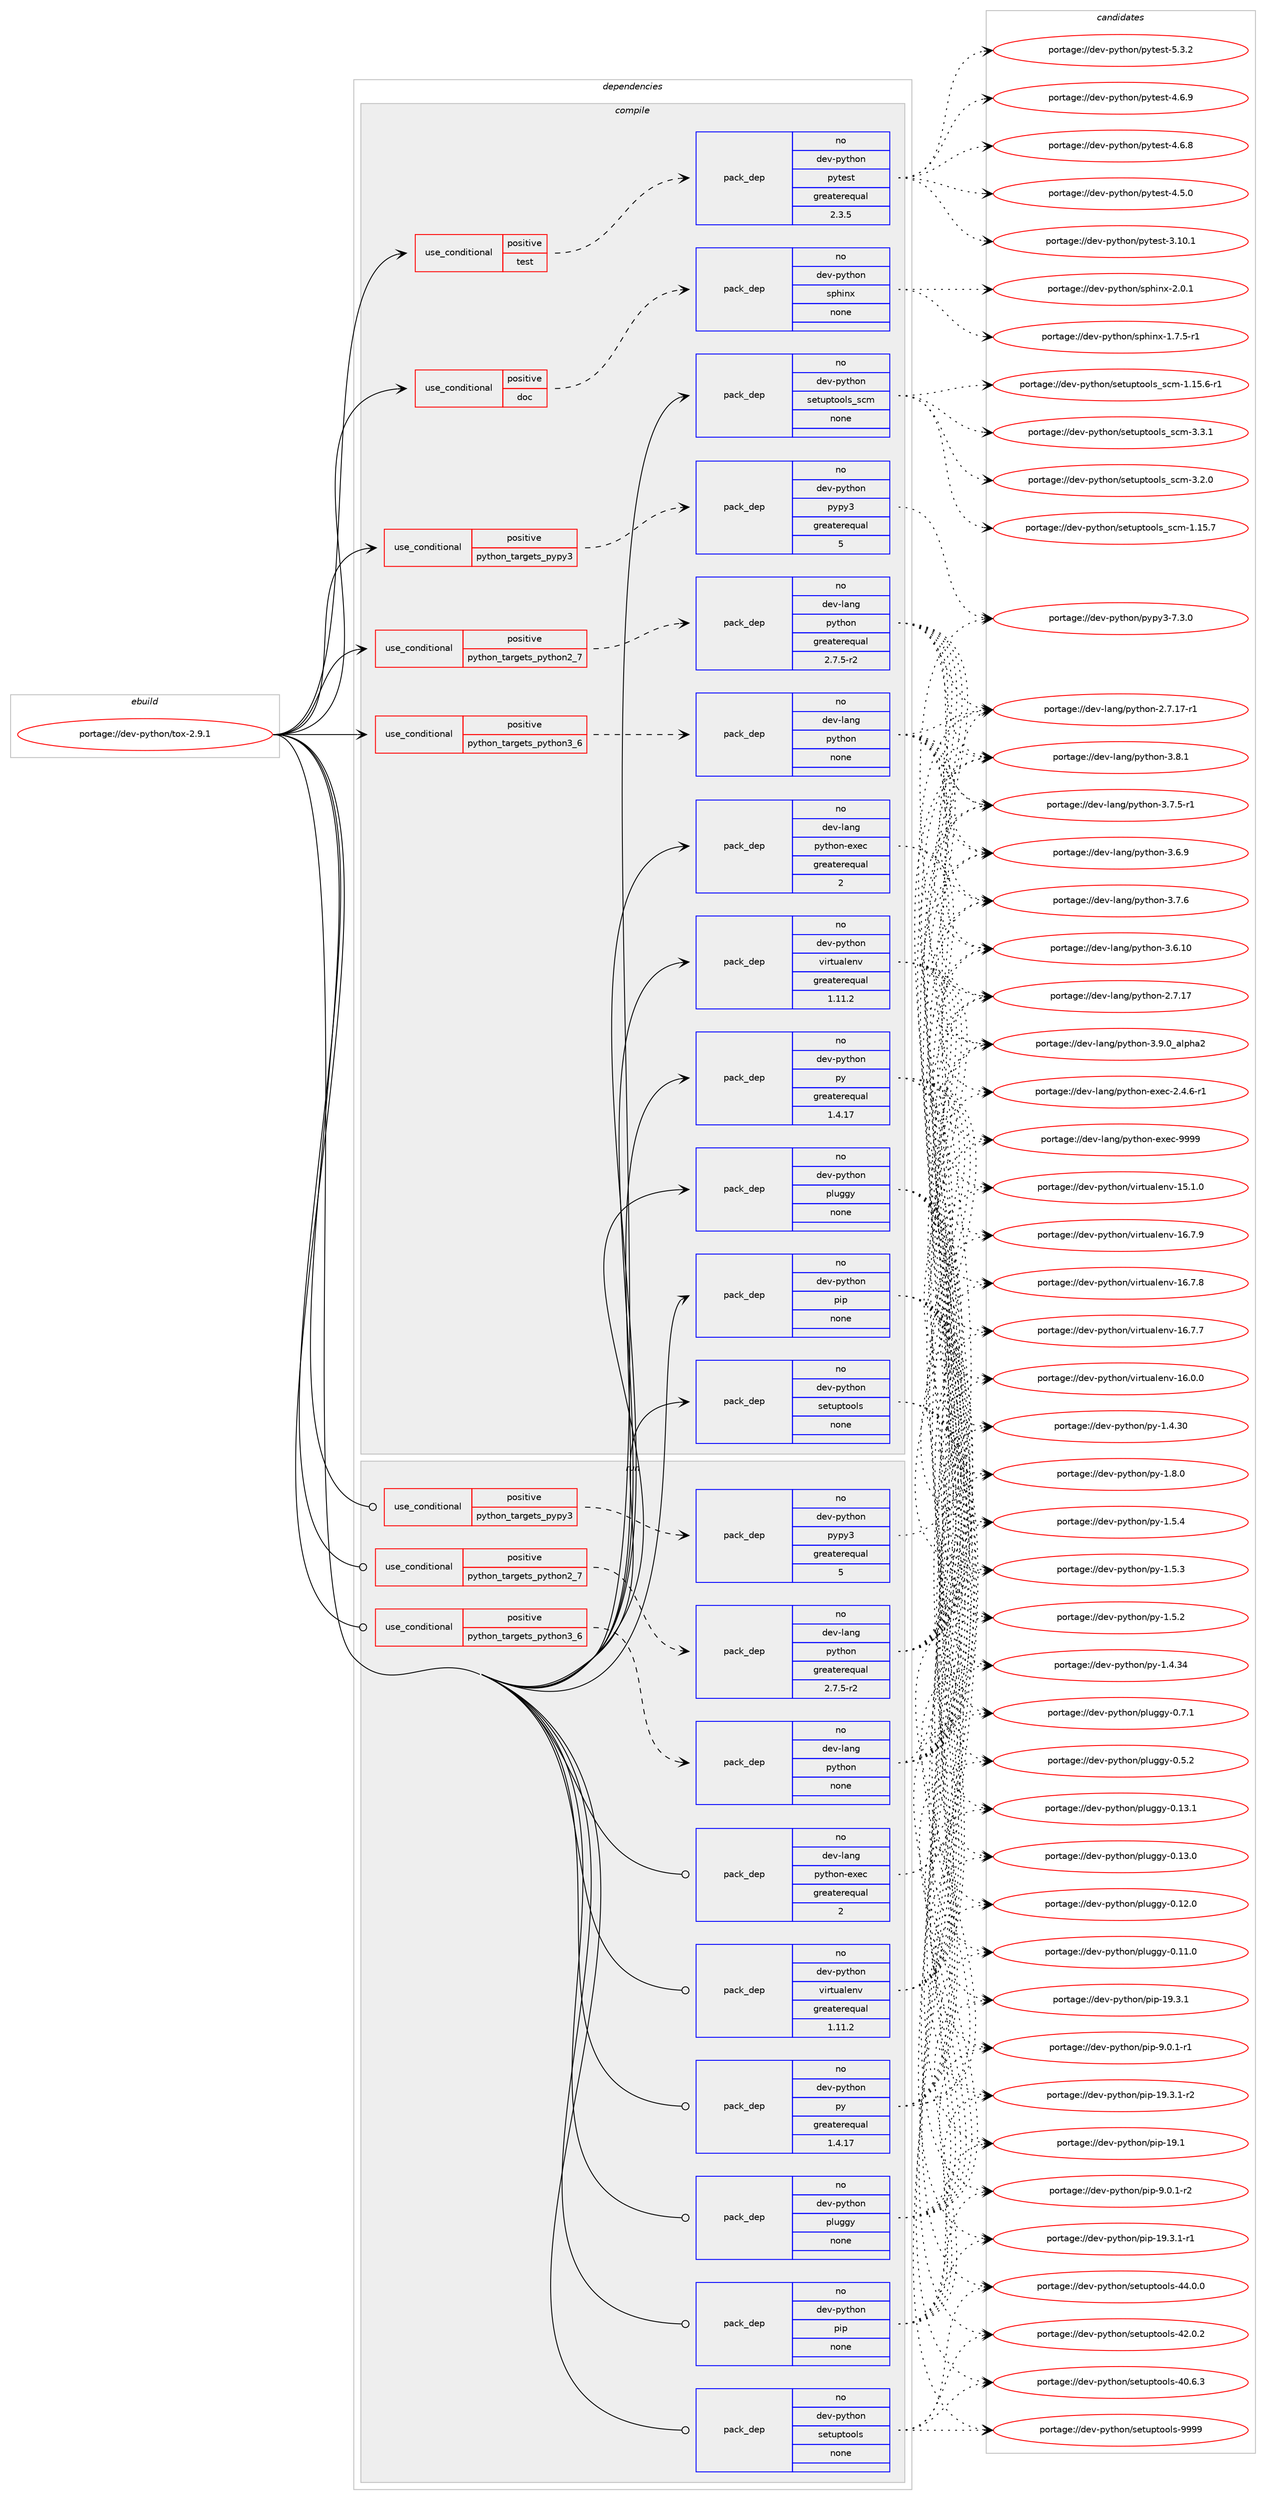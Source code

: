 digraph prolog {

# *************
# Graph options
# *************

newrank=true;
concentrate=true;
compound=true;
graph [rankdir=LR,fontname=Helvetica,fontsize=10,ranksep=1.5];#, ranksep=2.5, nodesep=0.2];
edge  [arrowhead=vee];
node  [fontname=Helvetica,fontsize=10];

# **********
# The ebuild
# **********

subgraph cluster_leftcol {
color=gray;
label=<<i>ebuild</i>>;
id [label="portage://dev-python/tox-2.9.1", color=red, width=4, href="../dev-python/tox-2.9.1.svg"];
}

# ****************
# The dependencies
# ****************

subgraph cluster_midcol {
color=gray;
label=<<i>dependencies</i>>;
subgraph cluster_compile {
fillcolor="#eeeeee";
style=filled;
label=<<i>compile</i>>;
subgraph cond104640 {
dependency421555 [label=<<TABLE BORDER="0" CELLBORDER="1" CELLSPACING="0" CELLPADDING="4"><TR><TD ROWSPAN="3" CELLPADDING="10">use_conditional</TD></TR><TR><TD>positive</TD></TR><TR><TD>doc</TD></TR></TABLE>>, shape=none, color=red];
subgraph pack312018 {
dependency421556 [label=<<TABLE BORDER="0" CELLBORDER="1" CELLSPACING="0" CELLPADDING="4" WIDTH="220"><TR><TD ROWSPAN="6" CELLPADDING="30">pack_dep</TD></TR><TR><TD WIDTH="110">no</TD></TR><TR><TD>dev-python</TD></TR><TR><TD>sphinx</TD></TR><TR><TD>none</TD></TR><TR><TD></TD></TR></TABLE>>, shape=none, color=blue];
}
dependency421555:e -> dependency421556:w [weight=20,style="dashed",arrowhead="vee"];
}
id:e -> dependency421555:w [weight=20,style="solid",arrowhead="vee"];
subgraph cond104641 {
dependency421557 [label=<<TABLE BORDER="0" CELLBORDER="1" CELLSPACING="0" CELLPADDING="4"><TR><TD ROWSPAN="3" CELLPADDING="10">use_conditional</TD></TR><TR><TD>positive</TD></TR><TR><TD>python_targets_pypy3</TD></TR></TABLE>>, shape=none, color=red];
subgraph pack312019 {
dependency421558 [label=<<TABLE BORDER="0" CELLBORDER="1" CELLSPACING="0" CELLPADDING="4" WIDTH="220"><TR><TD ROWSPAN="6" CELLPADDING="30">pack_dep</TD></TR><TR><TD WIDTH="110">no</TD></TR><TR><TD>dev-python</TD></TR><TR><TD>pypy3</TD></TR><TR><TD>greaterequal</TD></TR><TR><TD>5</TD></TR></TABLE>>, shape=none, color=blue];
}
dependency421557:e -> dependency421558:w [weight=20,style="dashed",arrowhead="vee"];
}
id:e -> dependency421557:w [weight=20,style="solid",arrowhead="vee"];
subgraph cond104642 {
dependency421559 [label=<<TABLE BORDER="0" CELLBORDER="1" CELLSPACING="0" CELLPADDING="4"><TR><TD ROWSPAN="3" CELLPADDING="10">use_conditional</TD></TR><TR><TD>positive</TD></TR><TR><TD>python_targets_python2_7</TD></TR></TABLE>>, shape=none, color=red];
subgraph pack312020 {
dependency421560 [label=<<TABLE BORDER="0" CELLBORDER="1" CELLSPACING="0" CELLPADDING="4" WIDTH="220"><TR><TD ROWSPAN="6" CELLPADDING="30">pack_dep</TD></TR><TR><TD WIDTH="110">no</TD></TR><TR><TD>dev-lang</TD></TR><TR><TD>python</TD></TR><TR><TD>greaterequal</TD></TR><TR><TD>2.7.5-r2</TD></TR></TABLE>>, shape=none, color=blue];
}
dependency421559:e -> dependency421560:w [weight=20,style="dashed",arrowhead="vee"];
}
id:e -> dependency421559:w [weight=20,style="solid",arrowhead="vee"];
subgraph cond104643 {
dependency421561 [label=<<TABLE BORDER="0" CELLBORDER="1" CELLSPACING="0" CELLPADDING="4"><TR><TD ROWSPAN="3" CELLPADDING="10">use_conditional</TD></TR><TR><TD>positive</TD></TR><TR><TD>python_targets_python3_6</TD></TR></TABLE>>, shape=none, color=red];
subgraph pack312021 {
dependency421562 [label=<<TABLE BORDER="0" CELLBORDER="1" CELLSPACING="0" CELLPADDING="4" WIDTH="220"><TR><TD ROWSPAN="6" CELLPADDING="30">pack_dep</TD></TR><TR><TD WIDTH="110">no</TD></TR><TR><TD>dev-lang</TD></TR><TR><TD>python</TD></TR><TR><TD>none</TD></TR><TR><TD></TD></TR></TABLE>>, shape=none, color=blue];
}
dependency421561:e -> dependency421562:w [weight=20,style="dashed",arrowhead="vee"];
}
id:e -> dependency421561:w [weight=20,style="solid",arrowhead="vee"];
subgraph cond104644 {
dependency421563 [label=<<TABLE BORDER="0" CELLBORDER="1" CELLSPACING="0" CELLPADDING="4"><TR><TD ROWSPAN="3" CELLPADDING="10">use_conditional</TD></TR><TR><TD>positive</TD></TR><TR><TD>test</TD></TR></TABLE>>, shape=none, color=red];
subgraph pack312022 {
dependency421564 [label=<<TABLE BORDER="0" CELLBORDER="1" CELLSPACING="0" CELLPADDING="4" WIDTH="220"><TR><TD ROWSPAN="6" CELLPADDING="30">pack_dep</TD></TR><TR><TD WIDTH="110">no</TD></TR><TR><TD>dev-python</TD></TR><TR><TD>pytest</TD></TR><TR><TD>greaterequal</TD></TR><TR><TD>2.3.5</TD></TR></TABLE>>, shape=none, color=blue];
}
dependency421563:e -> dependency421564:w [weight=20,style="dashed",arrowhead="vee"];
}
id:e -> dependency421563:w [weight=20,style="solid",arrowhead="vee"];
subgraph pack312023 {
dependency421565 [label=<<TABLE BORDER="0" CELLBORDER="1" CELLSPACING="0" CELLPADDING="4" WIDTH="220"><TR><TD ROWSPAN="6" CELLPADDING="30">pack_dep</TD></TR><TR><TD WIDTH="110">no</TD></TR><TR><TD>dev-lang</TD></TR><TR><TD>python-exec</TD></TR><TR><TD>greaterequal</TD></TR><TR><TD>2</TD></TR></TABLE>>, shape=none, color=blue];
}
id:e -> dependency421565:w [weight=20,style="solid",arrowhead="vee"];
subgraph pack312024 {
dependency421566 [label=<<TABLE BORDER="0" CELLBORDER="1" CELLSPACING="0" CELLPADDING="4" WIDTH="220"><TR><TD ROWSPAN="6" CELLPADDING="30">pack_dep</TD></TR><TR><TD WIDTH="110">no</TD></TR><TR><TD>dev-python</TD></TR><TR><TD>pip</TD></TR><TR><TD>none</TD></TR><TR><TD></TD></TR></TABLE>>, shape=none, color=blue];
}
id:e -> dependency421566:w [weight=20,style="solid",arrowhead="vee"];
subgraph pack312025 {
dependency421567 [label=<<TABLE BORDER="0" CELLBORDER="1" CELLSPACING="0" CELLPADDING="4" WIDTH="220"><TR><TD ROWSPAN="6" CELLPADDING="30">pack_dep</TD></TR><TR><TD WIDTH="110">no</TD></TR><TR><TD>dev-python</TD></TR><TR><TD>pluggy</TD></TR><TR><TD>none</TD></TR><TR><TD></TD></TR></TABLE>>, shape=none, color=blue];
}
id:e -> dependency421567:w [weight=20,style="solid",arrowhead="vee"];
subgraph pack312026 {
dependency421568 [label=<<TABLE BORDER="0" CELLBORDER="1" CELLSPACING="0" CELLPADDING="4" WIDTH="220"><TR><TD ROWSPAN="6" CELLPADDING="30">pack_dep</TD></TR><TR><TD WIDTH="110">no</TD></TR><TR><TD>dev-python</TD></TR><TR><TD>py</TD></TR><TR><TD>greaterequal</TD></TR><TR><TD>1.4.17</TD></TR></TABLE>>, shape=none, color=blue];
}
id:e -> dependency421568:w [weight=20,style="solid",arrowhead="vee"];
subgraph pack312027 {
dependency421569 [label=<<TABLE BORDER="0" CELLBORDER="1" CELLSPACING="0" CELLPADDING="4" WIDTH="220"><TR><TD ROWSPAN="6" CELLPADDING="30">pack_dep</TD></TR><TR><TD WIDTH="110">no</TD></TR><TR><TD>dev-python</TD></TR><TR><TD>setuptools</TD></TR><TR><TD>none</TD></TR><TR><TD></TD></TR></TABLE>>, shape=none, color=blue];
}
id:e -> dependency421569:w [weight=20,style="solid",arrowhead="vee"];
subgraph pack312028 {
dependency421570 [label=<<TABLE BORDER="0" CELLBORDER="1" CELLSPACING="0" CELLPADDING="4" WIDTH="220"><TR><TD ROWSPAN="6" CELLPADDING="30">pack_dep</TD></TR><TR><TD WIDTH="110">no</TD></TR><TR><TD>dev-python</TD></TR><TR><TD>setuptools_scm</TD></TR><TR><TD>none</TD></TR><TR><TD></TD></TR></TABLE>>, shape=none, color=blue];
}
id:e -> dependency421570:w [weight=20,style="solid",arrowhead="vee"];
subgraph pack312029 {
dependency421571 [label=<<TABLE BORDER="0" CELLBORDER="1" CELLSPACING="0" CELLPADDING="4" WIDTH="220"><TR><TD ROWSPAN="6" CELLPADDING="30">pack_dep</TD></TR><TR><TD WIDTH="110">no</TD></TR><TR><TD>dev-python</TD></TR><TR><TD>virtualenv</TD></TR><TR><TD>greaterequal</TD></TR><TR><TD>1.11.2</TD></TR></TABLE>>, shape=none, color=blue];
}
id:e -> dependency421571:w [weight=20,style="solid",arrowhead="vee"];
}
subgraph cluster_compileandrun {
fillcolor="#eeeeee";
style=filled;
label=<<i>compile and run</i>>;
}
subgraph cluster_run {
fillcolor="#eeeeee";
style=filled;
label=<<i>run</i>>;
subgraph cond104645 {
dependency421572 [label=<<TABLE BORDER="0" CELLBORDER="1" CELLSPACING="0" CELLPADDING="4"><TR><TD ROWSPAN="3" CELLPADDING="10">use_conditional</TD></TR><TR><TD>positive</TD></TR><TR><TD>python_targets_pypy3</TD></TR></TABLE>>, shape=none, color=red];
subgraph pack312030 {
dependency421573 [label=<<TABLE BORDER="0" CELLBORDER="1" CELLSPACING="0" CELLPADDING="4" WIDTH="220"><TR><TD ROWSPAN="6" CELLPADDING="30">pack_dep</TD></TR><TR><TD WIDTH="110">no</TD></TR><TR><TD>dev-python</TD></TR><TR><TD>pypy3</TD></TR><TR><TD>greaterequal</TD></TR><TR><TD>5</TD></TR></TABLE>>, shape=none, color=blue];
}
dependency421572:e -> dependency421573:w [weight=20,style="dashed",arrowhead="vee"];
}
id:e -> dependency421572:w [weight=20,style="solid",arrowhead="odot"];
subgraph cond104646 {
dependency421574 [label=<<TABLE BORDER="0" CELLBORDER="1" CELLSPACING="0" CELLPADDING="4"><TR><TD ROWSPAN="3" CELLPADDING="10">use_conditional</TD></TR><TR><TD>positive</TD></TR><TR><TD>python_targets_python2_7</TD></TR></TABLE>>, shape=none, color=red];
subgraph pack312031 {
dependency421575 [label=<<TABLE BORDER="0" CELLBORDER="1" CELLSPACING="0" CELLPADDING="4" WIDTH="220"><TR><TD ROWSPAN="6" CELLPADDING="30">pack_dep</TD></TR><TR><TD WIDTH="110">no</TD></TR><TR><TD>dev-lang</TD></TR><TR><TD>python</TD></TR><TR><TD>greaterequal</TD></TR><TR><TD>2.7.5-r2</TD></TR></TABLE>>, shape=none, color=blue];
}
dependency421574:e -> dependency421575:w [weight=20,style="dashed",arrowhead="vee"];
}
id:e -> dependency421574:w [weight=20,style="solid",arrowhead="odot"];
subgraph cond104647 {
dependency421576 [label=<<TABLE BORDER="0" CELLBORDER="1" CELLSPACING="0" CELLPADDING="4"><TR><TD ROWSPAN="3" CELLPADDING="10">use_conditional</TD></TR><TR><TD>positive</TD></TR><TR><TD>python_targets_python3_6</TD></TR></TABLE>>, shape=none, color=red];
subgraph pack312032 {
dependency421577 [label=<<TABLE BORDER="0" CELLBORDER="1" CELLSPACING="0" CELLPADDING="4" WIDTH="220"><TR><TD ROWSPAN="6" CELLPADDING="30">pack_dep</TD></TR><TR><TD WIDTH="110">no</TD></TR><TR><TD>dev-lang</TD></TR><TR><TD>python</TD></TR><TR><TD>none</TD></TR><TR><TD></TD></TR></TABLE>>, shape=none, color=blue];
}
dependency421576:e -> dependency421577:w [weight=20,style="dashed",arrowhead="vee"];
}
id:e -> dependency421576:w [weight=20,style="solid",arrowhead="odot"];
subgraph pack312033 {
dependency421578 [label=<<TABLE BORDER="0" CELLBORDER="1" CELLSPACING="0" CELLPADDING="4" WIDTH="220"><TR><TD ROWSPAN="6" CELLPADDING="30">pack_dep</TD></TR><TR><TD WIDTH="110">no</TD></TR><TR><TD>dev-lang</TD></TR><TR><TD>python-exec</TD></TR><TR><TD>greaterequal</TD></TR><TR><TD>2</TD></TR></TABLE>>, shape=none, color=blue];
}
id:e -> dependency421578:w [weight=20,style="solid",arrowhead="odot"];
subgraph pack312034 {
dependency421579 [label=<<TABLE BORDER="0" CELLBORDER="1" CELLSPACING="0" CELLPADDING="4" WIDTH="220"><TR><TD ROWSPAN="6" CELLPADDING="30">pack_dep</TD></TR><TR><TD WIDTH="110">no</TD></TR><TR><TD>dev-python</TD></TR><TR><TD>pip</TD></TR><TR><TD>none</TD></TR><TR><TD></TD></TR></TABLE>>, shape=none, color=blue];
}
id:e -> dependency421579:w [weight=20,style="solid",arrowhead="odot"];
subgraph pack312035 {
dependency421580 [label=<<TABLE BORDER="0" CELLBORDER="1" CELLSPACING="0" CELLPADDING="4" WIDTH="220"><TR><TD ROWSPAN="6" CELLPADDING="30">pack_dep</TD></TR><TR><TD WIDTH="110">no</TD></TR><TR><TD>dev-python</TD></TR><TR><TD>pluggy</TD></TR><TR><TD>none</TD></TR><TR><TD></TD></TR></TABLE>>, shape=none, color=blue];
}
id:e -> dependency421580:w [weight=20,style="solid",arrowhead="odot"];
subgraph pack312036 {
dependency421581 [label=<<TABLE BORDER="0" CELLBORDER="1" CELLSPACING="0" CELLPADDING="4" WIDTH="220"><TR><TD ROWSPAN="6" CELLPADDING="30">pack_dep</TD></TR><TR><TD WIDTH="110">no</TD></TR><TR><TD>dev-python</TD></TR><TR><TD>py</TD></TR><TR><TD>greaterequal</TD></TR><TR><TD>1.4.17</TD></TR></TABLE>>, shape=none, color=blue];
}
id:e -> dependency421581:w [weight=20,style="solid",arrowhead="odot"];
subgraph pack312037 {
dependency421582 [label=<<TABLE BORDER="0" CELLBORDER="1" CELLSPACING="0" CELLPADDING="4" WIDTH="220"><TR><TD ROWSPAN="6" CELLPADDING="30">pack_dep</TD></TR><TR><TD WIDTH="110">no</TD></TR><TR><TD>dev-python</TD></TR><TR><TD>setuptools</TD></TR><TR><TD>none</TD></TR><TR><TD></TD></TR></TABLE>>, shape=none, color=blue];
}
id:e -> dependency421582:w [weight=20,style="solid",arrowhead="odot"];
subgraph pack312038 {
dependency421583 [label=<<TABLE BORDER="0" CELLBORDER="1" CELLSPACING="0" CELLPADDING="4" WIDTH="220"><TR><TD ROWSPAN="6" CELLPADDING="30">pack_dep</TD></TR><TR><TD WIDTH="110">no</TD></TR><TR><TD>dev-python</TD></TR><TR><TD>virtualenv</TD></TR><TR><TD>greaterequal</TD></TR><TR><TD>1.11.2</TD></TR></TABLE>>, shape=none, color=blue];
}
id:e -> dependency421583:w [weight=20,style="solid",arrowhead="odot"];
}
}

# **************
# The candidates
# **************

subgraph cluster_choices {
rank=same;
color=gray;
label=<<i>candidates</i>>;

subgraph choice312018 {
color=black;
nodesep=1;
choice1001011184511212111610411111047115112104105110120455046484649 [label="portage://dev-python/sphinx-2.0.1", color=red, width=4,href="../dev-python/sphinx-2.0.1.svg"];
choice10010111845112121116104111110471151121041051101204549465546534511449 [label="portage://dev-python/sphinx-1.7.5-r1", color=red, width=4,href="../dev-python/sphinx-1.7.5-r1.svg"];
dependency421556:e -> choice1001011184511212111610411111047115112104105110120455046484649:w [style=dotted,weight="100"];
dependency421556:e -> choice10010111845112121116104111110471151121041051101204549465546534511449:w [style=dotted,weight="100"];
}
subgraph choice312019 {
color=black;
nodesep=1;
choice100101118451121211161041111104711212111212151455546514648 [label="portage://dev-python/pypy3-7.3.0", color=red, width=4,href="../dev-python/pypy3-7.3.0.svg"];
dependency421558:e -> choice100101118451121211161041111104711212111212151455546514648:w [style=dotted,weight="100"];
}
subgraph choice312020 {
color=black;
nodesep=1;
choice10010111845108971101034711212111610411111045514657464895971081121049750 [label="portage://dev-lang/python-3.9.0_alpha2", color=red, width=4,href="../dev-lang/python-3.9.0_alpha2.svg"];
choice100101118451089711010347112121116104111110455146564649 [label="portage://dev-lang/python-3.8.1", color=red, width=4,href="../dev-lang/python-3.8.1.svg"];
choice100101118451089711010347112121116104111110455146554654 [label="portage://dev-lang/python-3.7.6", color=red, width=4,href="../dev-lang/python-3.7.6.svg"];
choice1001011184510897110103471121211161041111104551465546534511449 [label="portage://dev-lang/python-3.7.5-r1", color=red, width=4,href="../dev-lang/python-3.7.5-r1.svg"];
choice100101118451089711010347112121116104111110455146544657 [label="portage://dev-lang/python-3.6.9", color=red, width=4,href="../dev-lang/python-3.6.9.svg"];
choice10010111845108971101034711212111610411111045514654464948 [label="portage://dev-lang/python-3.6.10", color=red, width=4,href="../dev-lang/python-3.6.10.svg"];
choice100101118451089711010347112121116104111110455046554649554511449 [label="portage://dev-lang/python-2.7.17-r1", color=red, width=4,href="../dev-lang/python-2.7.17-r1.svg"];
choice10010111845108971101034711212111610411111045504655464955 [label="portage://dev-lang/python-2.7.17", color=red, width=4,href="../dev-lang/python-2.7.17.svg"];
dependency421560:e -> choice10010111845108971101034711212111610411111045514657464895971081121049750:w [style=dotted,weight="100"];
dependency421560:e -> choice100101118451089711010347112121116104111110455146564649:w [style=dotted,weight="100"];
dependency421560:e -> choice100101118451089711010347112121116104111110455146554654:w [style=dotted,weight="100"];
dependency421560:e -> choice1001011184510897110103471121211161041111104551465546534511449:w [style=dotted,weight="100"];
dependency421560:e -> choice100101118451089711010347112121116104111110455146544657:w [style=dotted,weight="100"];
dependency421560:e -> choice10010111845108971101034711212111610411111045514654464948:w [style=dotted,weight="100"];
dependency421560:e -> choice100101118451089711010347112121116104111110455046554649554511449:w [style=dotted,weight="100"];
dependency421560:e -> choice10010111845108971101034711212111610411111045504655464955:w [style=dotted,weight="100"];
}
subgraph choice312021 {
color=black;
nodesep=1;
choice10010111845108971101034711212111610411111045514657464895971081121049750 [label="portage://dev-lang/python-3.9.0_alpha2", color=red, width=4,href="../dev-lang/python-3.9.0_alpha2.svg"];
choice100101118451089711010347112121116104111110455146564649 [label="portage://dev-lang/python-3.8.1", color=red, width=4,href="../dev-lang/python-3.8.1.svg"];
choice100101118451089711010347112121116104111110455146554654 [label="portage://dev-lang/python-3.7.6", color=red, width=4,href="../dev-lang/python-3.7.6.svg"];
choice1001011184510897110103471121211161041111104551465546534511449 [label="portage://dev-lang/python-3.7.5-r1", color=red, width=4,href="../dev-lang/python-3.7.5-r1.svg"];
choice100101118451089711010347112121116104111110455146544657 [label="portage://dev-lang/python-3.6.9", color=red, width=4,href="../dev-lang/python-3.6.9.svg"];
choice10010111845108971101034711212111610411111045514654464948 [label="portage://dev-lang/python-3.6.10", color=red, width=4,href="../dev-lang/python-3.6.10.svg"];
choice100101118451089711010347112121116104111110455046554649554511449 [label="portage://dev-lang/python-2.7.17-r1", color=red, width=4,href="../dev-lang/python-2.7.17-r1.svg"];
choice10010111845108971101034711212111610411111045504655464955 [label="portage://dev-lang/python-2.7.17", color=red, width=4,href="../dev-lang/python-2.7.17.svg"];
dependency421562:e -> choice10010111845108971101034711212111610411111045514657464895971081121049750:w [style=dotted,weight="100"];
dependency421562:e -> choice100101118451089711010347112121116104111110455146564649:w [style=dotted,weight="100"];
dependency421562:e -> choice100101118451089711010347112121116104111110455146554654:w [style=dotted,weight="100"];
dependency421562:e -> choice1001011184510897110103471121211161041111104551465546534511449:w [style=dotted,weight="100"];
dependency421562:e -> choice100101118451089711010347112121116104111110455146544657:w [style=dotted,weight="100"];
dependency421562:e -> choice10010111845108971101034711212111610411111045514654464948:w [style=dotted,weight="100"];
dependency421562:e -> choice100101118451089711010347112121116104111110455046554649554511449:w [style=dotted,weight="100"];
dependency421562:e -> choice10010111845108971101034711212111610411111045504655464955:w [style=dotted,weight="100"];
}
subgraph choice312022 {
color=black;
nodesep=1;
choice1001011184511212111610411111047112121116101115116455346514650 [label="portage://dev-python/pytest-5.3.2", color=red, width=4,href="../dev-python/pytest-5.3.2.svg"];
choice1001011184511212111610411111047112121116101115116455246544657 [label="portage://dev-python/pytest-4.6.9", color=red, width=4,href="../dev-python/pytest-4.6.9.svg"];
choice1001011184511212111610411111047112121116101115116455246544656 [label="portage://dev-python/pytest-4.6.8", color=red, width=4,href="../dev-python/pytest-4.6.8.svg"];
choice1001011184511212111610411111047112121116101115116455246534648 [label="portage://dev-python/pytest-4.5.0", color=red, width=4,href="../dev-python/pytest-4.5.0.svg"];
choice100101118451121211161041111104711212111610111511645514649484649 [label="portage://dev-python/pytest-3.10.1", color=red, width=4,href="../dev-python/pytest-3.10.1.svg"];
dependency421564:e -> choice1001011184511212111610411111047112121116101115116455346514650:w [style=dotted,weight="100"];
dependency421564:e -> choice1001011184511212111610411111047112121116101115116455246544657:w [style=dotted,weight="100"];
dependency421564:e -> choice1001011184511212111610411111047112121116101115116455246544656:w [style=dotted,weight="100"];
dependency421564:e -> choice1001011184511212111610411111047112121116101115116455246534648:w [style=dotted,weight="100"];
dependency421564:e -> choice100101118451121211161041111104711212111610111511645514649484649:w [style=dotted,weight="100"];
}
subgraph choice312023 {
color=black;
nodesep=1;
choice10010111845108971101034711212111610411111045101120101994557575757 [label="portage://dev-lang/python-exec-9999", color=red, width=4,href="../dev-lang/python-exec-9999.svg"];
choice10010111845108971101034711212111610411111045101120101994550465246544511449 [label="portage://dev-lang/python-exec-2.4.6-r1", color=red, width=4,href="../dev-lang/python-exec-2.4.6-r1.svg"];
dependency421565:e -> choice10010111845108971101034711212111610411111045101120101994557575757:w [style=dotted,weight="100"];
dependency421565:e -> choice10010111845108971101034711212111610411111045101120101994550465246544511449:w [style=dotted,weight="100"];
}
subgraph choice312024 {
color=black;
nodesep=1;
choice10010111845112121116104111110471121051124557464846494511450 [label="portage://dev-python/pip-9.0.1-r2", color=red, width=4,href="../dev-python/pip-9.0.1-r2.svg"];
choice10010111845112121116104111110471121051124557464846494511449 [label="portage://dev-python/pip-9.0.1-r1", color=red, width=4,href="../dev-python/pip-9.0.1-r1.svg"];
choice1001011184511212111610411111047112105112454957465146494511450 [label="portage://dev-python/pip-19.3.1-r2", color=red, width=4,href="../dev-python/pip-19.3.1-r2.svg"];
choice1001011184511212111610411111047112105112454957465146494511449 [label="portage://dev-python/pip-19.3.1-r1", color=red, width=4,href="../dev-python/pip-19.3.1-r1.svg"];
choice100101118451121211161041111104711210511245495746514649 [label="portage://dev-python/pip-19.3.1", color=red, width=4,href="../dev-python/pip-19.3.1.svg"];
choice10010111845112121116104111110471121051124549574649 [label="portage://dev-python/pip-19.1", color=red, width=4,href="../dev-python/pip-19.1.svg"];
dependency421566:e -> choice10010111845112121116104111110471121051124557464846494511450:w [style=dotted,weight="100"];
dependency421566:e -> choice10010111845112121116104111110471121051124557464846494511449:w [style=dotted,weight="100"];
dependency421566:e -> choice1001011184511212111610411111047112105112454957465146494511450:w [style=dotted,weight="100"];
dependency421566:e -> choice1001011184511212111610411111047112105112454957465146494511449:w [style=dotted,weight="100"];
dependency421566:e -> choice100101118451121211161041111104711210511245495746514649:w [style=dotted,weight="100"];
dependency421566:e -> choice10010111845112121116104111110471121051124549574649:w [style=dotted,weight="100"];
}
subgraph choice312025 {
color=black;
nodesep=1;
choice1001011184511212111610411111047112108117103103121454846554649 [label="portage://dev-python/pluggy-0.7.1", color=red, width=4,href="../dev-python/pluggy-0.7.1.svg"];
choice1001011184511212111610411111047112108117103103121454846534650 [label="portage://dev-python/pluggy-0.5.2", color=red, width=4,href="../dev-python/pluggy-0.5.2.svg"];
choice100101118451121211161041111104711210811710310312145484649514649 [label="portage://dev-python/pluggy-0.13.1", color=red, width=4,href="../dev-python/pluggy-0.13.1.svg"];
choice100101118451121211161041111104711210811710310312145484649514648 [label="portage://dev-python/pluggy-0.13.0", color=red, width=4,href="../dev-python/pluggy-0.13.0.svg"];
choice100101118451121211161041111104711210811710310312145484649504648 [label="portage://dev-python/pluggy-0.12.0", color=red, width=4,href="../dev-python/pluggy-0.12.0.svg"];
choice100101118451121211161041111104711210811710310312145484649494648 [label="portage://dev-python/pluggy-0.11.0", color=red, width=4,href="../dev-python/pluggy-0.11.0.svg"];
dependency421567:e -> choice1001011184511212111610411111047112108117103103121454846554649:w [style=dotted,weight="100"];
dependency421567:e -> choice1001011184511212111610411111047112108117103103121454846534650:w [style=dotted,weight="100"];
dependency421567:e -> choice100101118451121211161041111104711210811710310312145484649514649:w [style=dotted,weight="100"];
dependency421567:e -> choice100101118451121211161041111104711210811710310312145484649514648:w [style=dotted,weight="100"];
dependency421567:e -> choice100101118451121211161041111104711210811710310312145484649504648:w [style=dotted,weight="100"];
dependency421567:e -> choice100101118451121211161041111104711210811710310312145484649494648:w [style=dotted,weight="100"];
}
subgraph choice312026 {
color=black;
nodesep=1;
choice1001011184511212111610411111047112121454946564648 [label="portage://dev-python/py-1.8.0", color=red, width=4,href="../dev-python/py-1.8.0.svg"];
choice1001011184511212111610411111047112121454946534652 [label="portage://dev-python/py-1.5.4", color=red, width=4,href="../dev-python/py-1.5.4.svg"];
choice1001011184511212111610411111047112121454946534651 [label="portage://dev-python/py-1.5.3", color=red, width=4,href="../dev-python/py-1.5.3.svg"];
choice1001011184511212111610411111047112121454946534650 [label="portage://dev-python/py-1.5.2", color=red, width=4,href="../dev-python/py-1.5.2.svg"];
choice100101118451121211161041111104711212145494652465152 [label="portage://dev-python/py-1.4.34", color=red, width=4,href="../dev-python/py-1.4.34.svg"];
choice100101118451121211161041111104711212145494652465148 [label="portage://dev-python/py-1.4.30", color=red, width=4,href="../dev-python/py-1.4.30.svg"];
dependency421568:e -> choice1001011184511212111610411111047112121454946564648:w [style=dotted,weight="100"];
dependency421568:e -> choice1001011184511212111610411111047112121454946534652:w [style=dotted,weight="100"];
dependency421568:e -> choice1001011184511212111610411111047112121454946534651:w [style=dotted,weight="100"];
dependency421568:e -> choice1001011184511212111610411111047112121454946534650:w [style=dotted,weight="100"];
dependency421568:e -> choice100101118451121211161041111104711212145494652465152:w [style=dotted,weight="100"];
dependency421568:e -> choice100101118451121211161041111104711212145494652465148:w [style=dotted,weight="100"];
}
subgraph choice312027 {
color=black;
nodesep=1;
choice10010111845112121116104111110471151011161171121161111111081154557575757 [label="portage://dev-python/setuptools-9999", color=red, width=4,href="../dev-python/setuptools-9999.svg"];
choice100101118451121211161041111104711510111611711211611111110811545525246484648 [label="portage://dev-python/setuptools-44.0.0", color=red, width=4,href="../dev-python/setuptools-44.0.0.svg"];
choice100101118451121211161041111104711510111611711211611111110811545525046484650 [label="portage://dev-python/setuptools-42.0.2", color=red, width=4,href="../dev-python/setuptools-42.0.2.svg"];
choice100101118451121211161041111104711510111611711211611111110811545524846544651 [label="portage://dev-python/setuptools-40.6.3", color=red, width=4,href="../dev-python/setuptools-40.6.3.svg"];
dependency421569:e -> choice10010111845112121116104111110471151011161171121161111111081154557575757:w [style=dotted,weight="100"];
dependency421569:e -> choice100101118451121211161041111104711510111611711211611111110811545525246484648:w [style=dotted,weight="100"];
dependency421569:e -> choice100101118451121211161041111104711510111611711211611111110811545525046484650:w [style=dotted,weight="100"];
dependency421569:e -> choice100101118451121211161041111104711510111611711211611111110811545524846544651:w [style=dotted,weight="100"];
}
subgraph choice312028 {
color=black;
nodesep=1;
choice10010111845112121116104111110471151011161171121161111111081159511599109455146514649 [label="portage://dev-python/setuptools_scm-3.3.1", color=red, width=4,href="../dev-python/setuptools_scm-3.3.1.svg"];
choice10010111845112121116104111110471151011161171121161111111081159511599109455146504648 [label="portage://dev-python/setuptools_scm-3.2.0", color=red, width=4,href="../dev-python/setuptools_scm-3.2.0.svg"];
choice1001011184511212111610411111047115101116117112116111111108115951159910945494649534655 [label="portage://dev-python/setuptools_scm-1.15.7", color=red, width=4,href="../dev-python/setuptools_scm-1.15.7.svg"];
choice10010111845112121116104111110471151011161171121161111111081159511599109454946495346544511449 [label="portage://dev-python/setuptools_scm-1.15.6-r1", color=red, width=4,href="../dev-python/setuptools_scm-1.15.6-r1.svg"];
dependency421570:e -> choice10010111845112121116104111110471151011161171121161111111081159511599109455146514649:w [style=dotted,weight="100"];
dependency421570:e -> choice10010111845112121116104111110471151011161171121161111111081159511599109455146504648:w [style=dotted,weight="100"];
dependency421570:e -> choice1001011184511212111610411111047115101116117112116111111108115951159910945494649534655:w [style=dotted,weight="100"];
dependency421570:e -> choice10010111845112121116104111110471151011161171121161111111081159511599109454946495346544511449:w [style=dotted,weight="100"];
}
subgraph choice312029 {
color=black;
nodesep=1;
choice10010111845112121116104111110471181051141161179710810111011845495446554657 [label="portage://dev-python/virtualenv-16.7.9", color=red, width=4,href="../dev-python/virtualenv-16.7.9.svg"];
choice10010111845112121116104111110471181051141161179710810111011845495446554656 [label="portage://dev-python/virtualenv-16.7.8", color=red, width=4,href="../dev-python/virtualenv-16.7.8.svg"];
choice10010111845112121116104111110471181051141161179710810111011845495446554655 [label="portage://dev-python/virtualenv-16.7.7", color=red, width=4,href="../dev-python/virtualenv-16.7.7.svg"];
choice10010111845112121116104111110471181051141161179710810111011845495446484648 [label="portage://dev-python/virtualenv-16.0.0", color=red, width=4,href="../dev-python/virtualenv-16.0.0.svg"];
choice10010111845112121116104111110471181051141161179710810111011845495346494648 [label="portage://dev-python/virtualenv-15.1.0", color=red, width=4,href="../dev-python/virtualenv-15.1.0.svg"];
dependency421571:e -> choice10010111845112121116104111110471181051141161179710810111011845495446554657:w [style=dotted,weight="100"];
dependency421571:e -> choice10010111845112121116104111110471181051141161179710810111011845495446554656:w [style=dotted,weight="100"];
dependency421571:e -> choice10010111845112121116104111110471181051141161179710810111011845495446554655:w [style=dotted,weight="100"];
dependency421571:e -> choice10010111845112121116104111110471181051141161179710810111011845495446484648:w [style=dotted,weight="100"];
dependency421571:e -> choice10010111845112121116104111110471181051141161179710810111011845495346494648:w [style=dotted,weight="100"];
}
subgraph choice312030 {
color=black;
nodesep=1;
choice100101118451121211161041111104711212111212151455546514648 [label="portage://dev-python/pypy3-7.3.0", color=red, width=4,href="../dev-python/pypy3-7.3.0.svg"];
dependency421573:e -> choice100101118451121211161041111104711212111212151455546514648:w [style=dotted,weight="100"];
}
subgraph choice312031 {
color=black;
nodesep=1;
choice10010111845108971101034711212111610411111045514657464895971081121049750 [label="portage://dev-lang/python-3.9.0_alpha2", color=red, width=4,href="../dev-lang/python-3.9.0_alpha2.svg"];
choice100101118451089711010347112121116104111110455146564649 [label="portage://dev-lang/python-3.8.1", color=red, width=4,href="../dev-lang/python-3.8.1.svg"];
choice100101118451089711010347112121116104111110455146554654 [label="portage://dev-lang/python-3.7.6", color=red, width=4,href="../dev-lang/python-3.7.6.svg"];
choice1001011184510897110103471121211161041111104551465546534511449 [label="portage://dev-lang/python-3.7.5-r1", color=red, width=4,href="../dev-lang/python-3.7.5-r1.svg"];
choice100101118451089711010347112121116104111110455146544657 [label="portage://dev-lang/python-3.6.9", color=red, width=4,href="../dev-lang/python-3.6.9.svg"];
choice10010111845108971101034711212111610411111045514654464948 [label="portage://dev-lang/python-3.6.10", color=red, width=4,href="../dev-lang/python-3.6.10.svg"];
choice100101118451089711010347112121116104111110455046554649554511449 [label="portage://dev-lang/python-2.7.17-r1", color=red, width=4,href="../dev-lang/python-2.7.17-r1.svg"];
choice10010111845108971101034711212111610411111045504655464955 [label="portage://dev-lang/python-2.7.17", color=red, width=4,href="../dev-lang/python-2.7.17.svg"];
dependency421575:e -> choice10010111845108971101034711212111610411111045514657464895971081121049750:w [style=dotted,weight="100"];
dependency421575:e -> choice100101118451089711010347112121116104111110455146564649:w [style=dotted,weight="100"];
dependency421575:e -> choice100101118451089711010347112121116104111110455146554654:w [style=dotted,weight="100"];
dependency421575:e -> choice1001011184510897110103471121211161041111104551465546534511449:w [style=dotted,weight="100"];
dependency421575:e -> choice100101118451089711010347112121116104111110455146544657:w [style=dotted,weight="100"];
dependency421575:e -> choice10010111845108971101034711212111610411111045514654464948:w [style=dotted,weight="100"];
dependency421575:e -> choice100101118451089711010347112121116104111110455046554649554511449:w [style=dotted,weight="100"];
dependency421575:e -> choice10010111845108971101034711212111610411111045504655464955:w [style=dotted,weight="100"];
}
subgraph choice312032 {
color=black;
nodesep=1;
choice10010111845108971101034711212111610411111045514657464895971081121049750 [label="portage://dev-lang/python-3.9.0_alpha2", color=red, width=4,href="../dev-lang/python-3.9.0_alpha2.svg"];
choice100101118451089711010347112121116104111110455146564649 [label="portage://dev-lang/python-3.8.1", color=red, width=4,href="../dev-lang/python-3.8.1.svg"];
choice100101118451089711010347112121116104111110455146554654 [label="portage://dev-lang/python-3.7.6", color=red, width=4,href="../dev-lang/python-3.7.6.svg"];
choice1001011184510897110103471121211161041111104551465546534511449 [label="portage://dev-lang/python-3.7.5-r1", color=red, width=4,href="../dev-lang/python-3.7.5-r1.svg"];
choice100101118451089711010347112121116104111110455146544657 [label="portage://dev-lang/python-3.6.9", color=red, width=4,href="../dev-lang/python-3.6.9.svg"];
choice10010111845108971101034711212111610411111045514654464948 [label="portage://dev-lang/python-3.6.10", color=red, width=4,href="../dev-lang/python-3.6.10.svg"];
choice100101118451089711010347112121116104111110455046554649554511449 [label="portage://dev-lang/python-2.7.17-r1", color=red, width=4,href="../dev-lang/python-2.7.17-r1.svg"];
choice10010111845108971101034711212111610411111045504655464955 [label="portage://dev-lang/python-2.7.17", color=red, width=4,href="../dev-lang/python-2.7.17.svg"];
dependency421577:e -> choice10010111845108971101034711212111610411111045514657464895971081121049750:w [style=dotted,weight="100"];
dependency421577:e -> choice100101118451089711010347112121116104111110455146564649:w [style=dotted,weight="100"];
dependency421577:e -> choice100101118451089711010347112121116104111110455146554654:w [style=dotted,weight="100"];
dependency421577:e -> choice1001011184510897110103471121211161041111104551465546534511449:w [style=dotted,weight="100"];
dependency421577:e -> choice100101118451089711010347112121116104111110455146544657:w [style=dotted,weight="100"];
dependency421577:e -> choice10010111845108971101034711212111610411111045514654464948:w [style=dotted,weight="100"];
dependency421577:e -> choice100101118451089711010347112121116104111110455046554649554511449:w [style=dotted,weight="100"];
dependency421577:e -> choice10010111845108971101034711212111610411111045504655464955:w [style=dotted,weight="100"];
}
subgraph choice312033 {
color=black;
nodesep=1;
choice10010111845108971101034711212111610411111045101120101994557575757 [label="portage://dev-lang/python-exec-9999", color=red, width=4,href="../dev-lang/python-exec-9999.svg"];
choice10010111845108971101034711212111610411111045101120101994550465246544511449 [label="portage://dev-lang/python-exec-2.4.6-r1", color=red, width=4,href="../dev-lang/python-exec-2.4.6-r1.svg"];
dependency421578:e -> choice10010111845108971101034711212111610411111045101120101994557575757:w [style=dotted,weight="100"];
dependency421578:e -> choice10010111845108971101034711212111610411111045101120101994550465246544511449:w [style=dotted,weight="100"];
}
subgraph choice312034 {
color=black;
nodesep=1;
choice10010111845112121116104111110471121051124557464846494511450 [label="portage://dev-python/pip-9.0.1-r2", color=red, width=4,href="../dev-python/pip-9.0.1-r2.svg"];
choice10010111845112121116104111110471121051124557464846494511449 [label="portage://dev-python/pip-9.0.1-r1", color=red, width=4,href="../dev-python/pip-9.0.1-r1.svg"];
choice1001011184511212111610411111047112105112454957465146494511450 [label="portage://dev-python/pip-19.3.1-r2", color=red, width=4,href="../dev-python/pip-19.3.1-r2.svg"];
choice1001011184511212111610411111047112105112454957465146494511449 [label="portage://dev-python/pip-19.3.1-r1", color=red, width=4,href="../dev-python/pip-19.3.1-r1.svg"];
choice100101118451121211161041111104711210511245495746514649 [label="portage://dev-python/pip-19.3.1", color=red, width=4,href="../dev-python/pip-19.3.1.svg"];
choice10010111845112121116104111110471121051124549574649 [label="portage://dev-python/pip-19.1", color=red, width=4,href="../dev-python/pip-19.1.svg"];
dependency421579:e -> choice10010111845112121116104111110471121051124557464846494511450:w [style=dotted,weight="100"];
dependency421579:e -> choice10010111845112121116104111110471121051124557464846494511449:w [style=dotted,weight="100"];
dependency421579:e -> choice1001011184511212111610411111047112105112454957465146494511450:w [style=dotted,weight="100"];
dependency421579:e -> choice1001011184511212111610411111047112105112454957465146494511449:w [style=dotted,weight="100"];
dependency421579:e -> choice100101118451121211161041111104711210511245495746514649:w [style=dotted,weight="100"];
dependency421579:e -> choice10010111845112121116104111110471121051124549574649:w [style=dotted,weight="100"];
}
subgraph choice312035 {
color=black;
nodesep=1;
choice1001011184511212111610411111047112108117103103121454846554649 [label="portage://dev-python/pluggy-0.7.1", color=red, width=4,href="../dev-python/pluggy-0.7.1.svg"];
choice1001011184511212111610411111047112108117103103121454846534650 [label="portage://dev-python/pluggy-0.5.2", color=red, width=4,href="../dev-python/pluggy-0.5.2.svg"];
choice100101118451121211161041111104711210811710310312145484649514649 [label="portage://dev-python/pluggy-0.13.1", color=red, width=4,href="../dev-python/pluggy-0.13.1.svg"];
choice100101118451121211161041111104711210811710310312145484649514648 [label="portage://dev-python/pluggy-0.13.0", color=red, width=4,href="../dev-python/pluggy-0.13.0.svg"];
choice100101118451121211161041111104711210811710310312145484649504648 [label="portage://dev-python/pluggy-0.12.0", color=red, width=4,href="../dev-python/pluggy-0.12.0.svg"];
choice100101118451121211161041111104711210811710310312145484649494648 [label="portage://dev-python/pluggy-0.11.0", color=red, width=4,href="../dev-python/pluggy-0.11.0.svg"];
dependency421580:e -> choice1001011184511212111610411111047112108117103103121454846554649:w [style=dotted,weight="100"];
dependency421580:e -> choice1001011184511212111610411111047112108117103103121454846534650:w [style=dotted,weight="100"];
dependency421580:e -> choice100101118451121211161041111104711210811710310312145484649514649:w [style=dotted,weight="100"];
dependency421580:e -> choice100101118451121211161041111104711210811710310312145484649514648:w [style=dotted,weight="100"];
dependency421580:e -> choice100101118451121211161041111104711210811710310312145484649504648:w [style=dotted,weight="100"];
dependency421580:e -> choice100101118451121211161041111104711210811710310312145484649494648:w [style=dotted,weight="100"];
}
subgraph choice312036 {
color=black;
nodesep=1;
choice1001011184511212111610411111047112121454946564648 [label="portage://dev-python/py-1.8.0", color=red, width=4,href="../dev-python/py-1.8.0.svg"];
choice1001011184511212111610411111047112121454946534652 [label="portage://dev-python/py-1.5.4", color=red, width=4,href="../dev-python/py-1.5.4.svg"];
choice1001011184511212111610411111047112121454946534651 [label="portage://dev-python/py-1.5.3", color=red, width=4,href="../dev-python/py-1.5.3.svg"];
choice1001011184511212111610411111047112121454946534650 [label="portage://dev-python/py-1.5.2", color=red, width=4,href="../dev-python/py-1.5.2.svg"];
choice100101118451121211161041111104711212145494652465152 [label="portage://dev-python/py-1.4.34", color=red, width=4,href="../dev-python/py-1.4.34.svg"];
choice100101118451121211161041111104711212145494652465148 [label="portage://dev-python/py-1.4.30", color=red, width=4,href="../dev-python/py-1.4.30.svg"];
dependency421581:e -> choice1001011184511212111610411111047112121454946564648:w [style=dotted,weight="100"];
dependency421581:e -> choice1001011184511212111610411111047112121454946534652:w [style=dotted,weight="100"];
dependency421581:e -> choice1001011184511212111610411111047112121454946534651:w [style=dotted,weight="100"];
dependency421581:e -> choice1001011184511212111610411111047112121454946534650:w [style=dotted,weight="100"];
dependency421581:e -> choice100101118451121211161041111104711212145494652465152:w [style=dotted,weight="100"];
dependency421581:e -> choice100101118451121211161041111104711212145494652465148:w [style=dotted,weight="100"];
}
subgraph choice312037 {
color=black;
nodesep=1;
choice10010111845112121116104111110471151011161171121161111111081154557575757 [label="portage://dev-python/setuptools-9999", color=red, width=4,href="../dev-python/setuptools-9999.svg"];
choice100101118451121211161041111104711510111611711211611111110811545525246484648 [label="portage://dev-python/setuptools-44.0.0", color=red, width=4,href="../dev-python/setuptools-44.0.0.svg"];
choice100101118451121211161041111104711510111611711211611111110811545525046484650 [label="portage://dev-python/setuptools-42.0.2", color=red, width=4,href="../dev-python/setuptools-42.0.2.svg"];
choice100101118451121211161041111104711510111611711211611111110811545524846544651 [label="portage://dev-python/setuptools-40.6.3", color=red, width=4,href="../dev-python/setuptools-40.6.3.svg"];
dependency421582:e -> choice10010111845112121116104111110471151011161171121161111111081154557575757:w [style=dotted,weight="100"];
dependency421582:e -> choice100101118451121211161041111104711510111611711211611111110811545525246484648:w [style=dotted,weight="100"];
dependency421582:e -> choice100101118451121211161041111104711510111611711211611111110811545525046484650:w [style=dotted,weight="100"];
dependency421582:e -> choice100101118451121211161041111104711510111611711211611111110811545524846544651:w [style=dotted,weight="100"];
}
subgraph choice312038 {
color=black;
nodesep=1;
choice10010111845112121116104111110471181051141161179710810111011845495446554657 [label="portage://dev-python/virtualenv-16.7.9", color=red, width=4,href="../dev-python/virtualenv-16.7.9.svg"];
choice10010111845112121116104111110471181051141161179710810111011845495446554656 [label="portage://dev-python/virtualenv-16.7.8", color=red, width=4,href="../dev-python/virtualenv-16.7.8.svg"];
choice10010111845112121116104111110471181051141161179710810111011845495446554655 [label="portage://dev-python/virtualenv-16.7.7", color=red, width=4,href="../dev-python/virtualenv-16.7.7.svg"];
choice10010111845112121116104111110471181051141161179710810111011845495446484648 [label="portage://dev-python/virtualenv-16.0.0", color=red, width=4,href="../dev-python/virtualenv-16.0.0.svg"];
choice10010111845112121116104111110471181051141161179710810111011845495346494648 [label="portage://dev-python/virtualenv-15.1.0", color=red, width=4,href="../dev-python/virtualenv-15.1.0.svg"];
dependency421583:e -> choice10010111845112121116104111110471181051141161179710810111011845495446554657:w [style=dotted,weight="100"];
dependency421583:e -> choice10010111845112121116104111110471181051141161179710810111011845495446554656:w [style=dotted,weight="100"];
dependency421583:e -> choice10010111845112121116104111110471181051141161179710810111011845495446554655:w [style=dotted,weight="100"];
dependency421583:e -> choice10010111845112121116104111110471181051141161179710810111011845495446484648:w [style=dotted,weight="100"];
dependency421583:e -> choice10010111845112121116104111110471181051141161179710810111011845495346494648:w [style=dotted,weight="100"];
}
}

}
